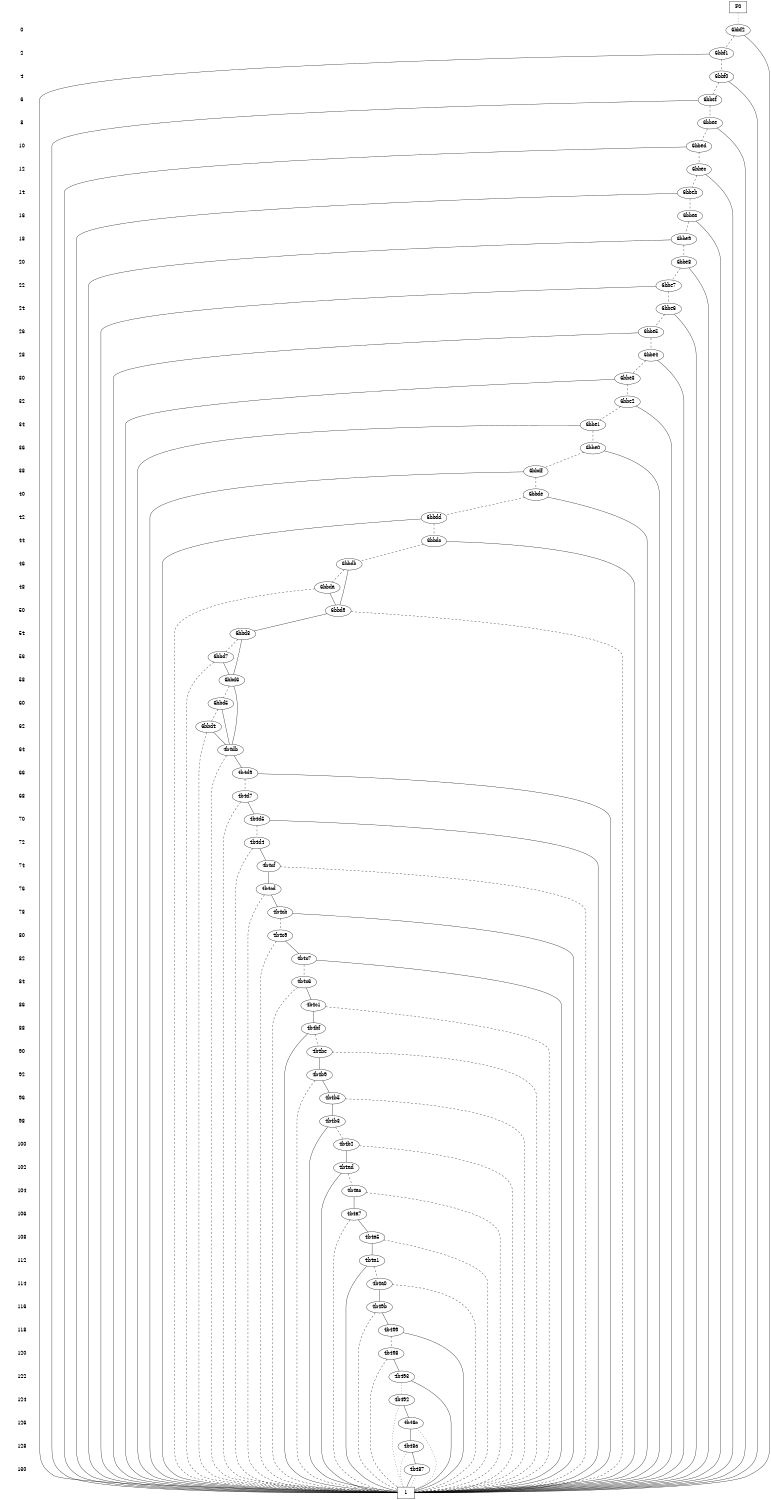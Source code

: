 digraph "DD" {
size = "7.5,10"
center = true;
edge [dir = none];
{ node [shape = plaintext];
  edge [style = invis];
  "CONST NODES" [style = invis];
" 0 " -> " 2 " -> " 4 " -> " 6 " -> " 8 " -> " 10 " -> " 12 " -> " 14 " -> " 16 " -> " 18 " -> " 20 " -> " 22 " -> " 24 " -> " 26 " -> " 28 " -> " 30 " -> " 32 " -> " 34 " -> " 36 " -> " 38 " -> " 40 " -> " 42 " -> " 44 " -> " 46 " -> " 48 " -> " 50 " -> " 54 " -> " 56 " -> " 58 " -> " 60 " -> " 62 " -> " 64 " -> " 66 " -> " 68 " -> " 70 " -> " 72 " -> " 74 " -> " 76 " -> " 78 " -> " 80 " -> " 82 " -> " 84 " -> " 86 " -> " 88 " -> " 90 " -> " 92 " -> " 96 " -> " 98 " -> " 100 " -> " 102 " -> " 104 " -> " 106 " -> " 108 " -> " 112 " -> " 114 " -> " 116 " -> " 118 " -> " 120 " -> " 122 " -> " 124 " -> " 126 " -> " 128 " -> " 130 " -> "CONST NODES"; 
}
{ rank = same; node [shape = box]; edge [style = invis];
"F0"; }
{ rank = same; " 0 ";
"6bbf2";
}
{ rank = same; " 2 ";
"6bbf1";
}
{ rank = same; " 4 ";
"6bbf0";
}
{ rank = same; " 6 ";
"6bbef";
}
{ rank = same; " 8 ";
"6bbee";
}
{ rank = same; " 10 ";
"6bbed";
}
{ rank = same; " 12 ";
"6bbec";
}
{ rank = same; " 14 ";
"6bbeb";
}
{ rank = same; " 16 ";
"6bbea";
}
{ rank = same; " 18 ";
"6bbe9";
}
{ rank = same; " 20 ";
"6bbe8";
}
{ rank = same; " 22 ";
"6bbe7";
}
{ rank = same; " 24 ";
"6bbe6";
}
{ rank = same; " 26 ";
"6bbe5";
}
{ rank = same; " 28 ";
"6bbe4";
}
{ rank = same; " 30 ";
"6bbe3";
}
{ rank = same; " 32 ";
"6bbe2";
}
{ rank = same; " 34 ";
"6bbe1";
}
{ rank = same; " 36 ";
"6bbe0";
}
{ rank = same; " 38 ";
"6bbdf";
}
{ rank = same; " 40 ";
"6bbde";
}
{ rank = same; " 42 ";
"6bbdd";
}
{ rank = same; " 44 ";
"6bbdc";
}
{ rank = same; " 46 ";
"6bbdb";
}
{ rank = same; " 48 ";
"6bbda";
}
{ rank = same; " 50 ";
"6bbd9";
}
{ rank = same; " 54 ";
"6bbd8";
}
{ rank = same; " 56 ";
"6bbd7";
}
{ rank = same; " 58 ";
"6bbd6";
}
{ rank = same; " 60 ";
"6bbd5";
}
{ rank = same; " 62 ";
"6bbd4";
}
{ rank = same; " 64 ";
"4b4db";
}
{ rank = same; " 66 ";
"4b4d9";
}
{ rank = same; " 68 ";
"4b4d7";
}
{ rank = same; " 70 ";
"4b4d5";
}
{ rank = same; " 72 ";
"4b4d4";
}
{ rank = same; " 74 ";
"4b4cf";
}
{ rank = same; " 76 ";
"4b4cd";
}
{ rank = same; " 78 ";
"4b4cb";
}
{ rank = same; " 80 ";
"4b4c9";
}
{ rank = same; " 82 ";
"4b4c7";
}
{ rank = same; " 84 ";
"4b4c6";
}
{ rank = same; " 86 ";
"4b4c1";
}
{ rank = same; " 88 ";
"4b4bf";
}
{ rank = same; " 90 ";
"4b4be";
}
{ rank = same; " 92 ";
"4b4b9";
}
{ rank = same; " 96 ";
"4b4b5";
}
{ rank = same; " 98 ";
"4b4b3";
}
{ rank = same; " 100 ";
"4b4b2";
}
{ rank = same; " 102 ";
"4b4ad";
}
{ rank = same; " 104 ";
"4b4ac";
}
{ rank = same; " 106 ";
"4b4a7";
}
{ rank = same; " 108 ";
"4b4a5";
}
{ rank = same; " 112 ";
"4b4a1";
}
{ rank = same; " 114 ";
"4b4a0";
}
{ rank = same; " 116 ";
"4b49b";
}
{ rank = same; " 118 ";
"4b499";
}
{ rank = same; " 120 ";
"4b498";
}
{ rank = same; " 122 ";
"4b493";
}
{ rank = same; " 124 ";
"4b492";
}
{ rank = same; " 126 ";
"4b48c";
}
{ rank = same; " 128 ";
"4b48a";
}
{ rank = same; " 130 ";
"4b487";
}
{ rank = same; "CONST NODES";
{ node [shape = box]; "4b401";
}
}
"F0" -> "6bbf2" [style = dotted];
"6bbf2" -> "4b401";
"6bbf2" -> "6bbf1" [style = dashed];
"6bbf1" -> "4b401";
"6bbf1" -> "6bbf0" [style = dashed];
"6bbf0" -> "4b401";
"6bbf0" -> "6bbef" [style = dashed];
"6bbef" -> "4b401";
"6bbef" -> "6bbee" [style = dashed];
"6bbee" -> "4b401";
"6bbee" -> "6bbed" [style = dashed];
"6bbed" -> "4b401";
"6bbed" -> "6bbec" [style = dashed];
"6bbec" -> "4b401";
"6bbec" -> "6bbeb" [style = dashed];
"6bbeb" -> "4b401";
"6bbeb" -> "6bbea" [style = dashed];
"6bbea" -> "4b401";
"6bbea" -> "6bbe9" [style = dashed];
"6bbe9" -> "4b401";
"6bbe9" -> "6bbe8" [style = dashed];
"6bbe8" -> "4b401";
"6bbe8" -> "6bbe7" [style = dashed];
"6bbe7" -> "4b401";
"6bbe7" -> "6bbe6" [style = dashed];
"6bbe6" -> "4b401";
"6bbe6" -> "6bbe5" [style = dashed];
"6bbe5" -> "4b401";
"6bbe5" -> "6bbe4" [style = dashed];
"6bbe4" -> "4b401";
"6bbe4" -> "6bbe3" [style = dashed];
"6bbe3" -> "4b401";
"6bbe3" -> "6bbe2" [style = dashed];
"6bbe2" -> "4b401";
"6bbe2" -> "6bbe1" [style = dashed];
"6bbe1" -> "4b401";
"6bbe1" -> "6bbe0" [style = dashed];
"6bbe0" -> "4b401";
"6bbe0" -> "6bbdf" [style = dashed];
"6bbdf" -> "4b401";
"6bbdf" -> "6bbde" [style = dashed];
"6bbde" -> "4b401";
"6bbde" -> "6bbdd" [style = dashed];
"6bbdd" -> "4b401";
"6bbdd" -> "6bbdc" [style = dashed];
"6bbdc" -> "4b401";
"6bbdc" -> "6bbdb" [style = dashed];
"6bbdb" -> "6bbd9";
"6bbdb" -> "6bbda" [style = dashed];
"6bbda" -> "6bbd9";
"6bbda" -> "4b401" [style = dashed];
"6bbd9" -> "6bbd8";
"6bbd9" -> "4b401" [style = dashed];
"6bbd8" -> "6bbd6";
"6bbd8" -> "6bbd7" [style = dashed];
"6bbd7" -> "6bbd6";
"6bbd7" -> "4b401" [style = dashed];
"6bbd6" -> "4b4db";
"6bbd6" -> "6bbd5" [style = dashed];
"6bbd5" -> "4b4db";
"6bbd5" -> "6bbd4" [style = dashed];
"6bbd4" -> "4b4db";
"6bbd4" -> "4b401" [style = dashed];
"4b4db" -> "4b4d9";
"4b4db" -> "4b401" [style = dashed];
"4b4d9" -> "4b401";
"4b4d9" -> "4b4d7" [style = dashed];
"4b4d7" -> "4b4d5";
"4b4d7" -> "4b401" [style = dashed];
"4b4d5" -> "4b401";
"4b4d5" -> "4b4d4" [style = dashed];
"4b4d4" -> "4b4cf";
"4b4d4" -> "4b401" [style = dashed];
"4b4cf" -> "4b4cd";
"4b4cf" -> "4b401" [style = dashed];
"4b4cd" -> "4b4cb";
"4b4cd" -> "4b401" [style = dashed];
"4b4cb" -> "4b401";
"4b4cb" -> "4b4c9" [style = dashed];
"4b4c9" -> "4b4c7";
"4b4c9" -> "4b401" [style = dashed];
"4b4c7" -> "4b401";
"4b4c7" -> "4b4c6" [style = dashed];
"4b4c6" -> "4b4c1";
"4b4c6" -> "4b401" [style = dashed];
"4b4c1" -> "4b4bf";
"4b4c1" -> "4b401" [style = dashed];
"4b4bf" -> "4b401";
"4b4bf" -> "4b4be" [style = dashed];
"4b4be" -> "4b4b9";
"4b4be" -> "4b401" [style = dashed];
"4b4b9" -> "4b4b5";
"4b4b9" -> "4b401" [style = dashed];
"4b4b5" -> "4b4b3";
"4b4b5" -> "4b401" [style = dashed];
"4b4b3" -> "4b401";
"4b4b3" -> "4b4b2" [style = dashed];
"4b4b2" -> "4b4ad";
"4b4b2" -> "4b401" [style = dashed];
"4b4ad" -> "4b401";
"4b4ad" -> "4b4ac" [style = dashed];
"4b4ac" -> "4b4a7";
"4b4ac" -> "4b401" [style = dashed];
"4b4a7" -> "4b4a5";
"4b4a7" -> "4b401" [style = dashed];
"4b4a5" -> "4b4a1";
"4b4a5" -> "4b401" [style = dashed];
"4b4a1" -> "4b401";
"4b4a1" -> "4b4a0" [style = dashed];
"4b4a0" -> "4b49b";
"4b4a0" -> "4b401" [style = dashed];
"4b49b" -> "4b499";
"4b49b" -> "4b401" [style = dashed];
"4b499" -> "4b401";
"4b499" -> "4b498" [style = dashed];
"4b498" -> "4b493";
"4b498" -> "4b401" [style = dashed];
"4b493" -> "4b401";
"4b493" -> "4b492" [style = dotted];
"4b492" -> "4b48c";
"4b492" -> "4b401" [style = dotted];
"4b48c" -> "4b48a";
"4b48c" -> "4b401" [style = dotted];
"4b48a" -> "4b487";
"4b48a" -> "4b401" [style = dotted];
"4b487" -> "4b401";
"4b487" -> "4b401" [style = dotted];
"4b401" [label = "1"];
}
